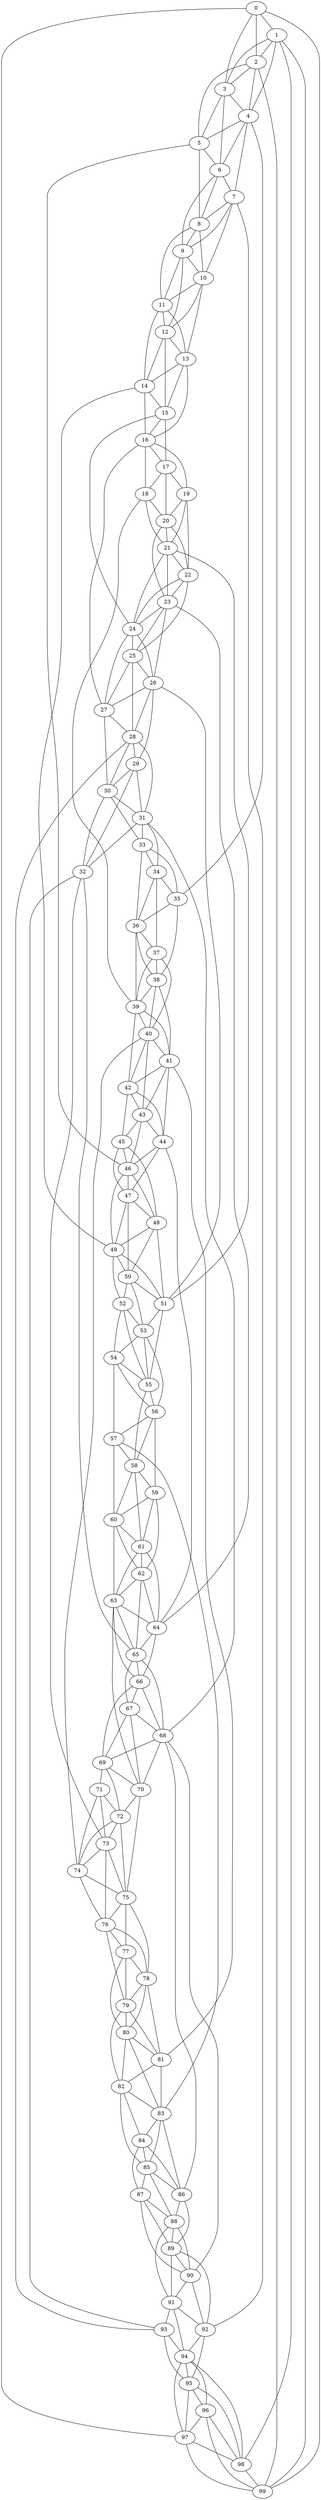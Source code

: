 strict graph "watts_strogatz_graph(100,6,0.1)" {
0;
1;
2;
3;
4;
5;
6;
7;
8;
9;
10;
11;
12;
13;
14;
15;
16;
17;
18;
19;
20;
21;
22;
23;
24;
25;
26;
27;
28;
29;
30;
31;
32;
33;
34;
35;
36;
37;
38;
39;
40;
41;
42;
43;
44;
45;
46;
47;
48;
49;
50;
51;
52;
53;
54;
55;
56;
57;
58;
59;
60;
61;
62;
63;
64;
65;
66;
67;
68;
69;
70;
71;
72;
73;
74;
75;
76;
77;
78;
79;
80;
81;
82;
83;
84;
85;
86;
87;
88;
89;
90;
91;
92;
93;
94;
95;
96;
97;
98;
99;
0 -- 1  [is_available=True, prob="1.0"];
0 -- 2  [is_available=True, prob="0.729649277186"];
0 -- 3  [is_available=True, prob="0.0893434564502"];
0 -- 97  [is_available=True, prob="0.487830721638"];
0 -- 99  [is_available=True, prob="0.152150472562"];
1 -- 2  [is_available=True, prob="0.532089158745"];
1 -- 99  [is_available=True, prob="0.256786447752"];
1 -- 4  [is_available=True, prob="0.376295467251"];
1 -- 98  [is_available=True, prob="0.943707578266"];
1 -- 3  [is_available=True, prob="1.0"];
2 -- 3  [is_available=True, prob="0.147151911474"];
2 -- 4  [is_available=True, prob="1.0"];
2 -- 5  [is_available=True, prob="0.624202322952"];
2 -- 99  [is_available=True, prob="1.0"];
3 -- 4  [is_available=True, prob="0.902813365891"];
3 -- 5  [is_available=True, prob="0.902502142648"];
3 -- 6  [is_available=True, prob="0.658277464476"];
4 -- 5  [is_available=True, prob="0.961570457038"];
4 -- 6  [is_available=True, prob="0.202169443395"];
4 -- 7  [is_available=True, prob="1.0"];
4 -- 35  [is_available=True, prob="0.844697738046"];
5 -- 6  [is_available=True, prob="0.41739634333"];
5 -- 8  [is_available=True, prob="0.933306250705"];
5 -- 46  [is_available=True, prob="1.0"];
6 -- 7  [is_available=True, prob="0.809132562273"];
6 -- 8  [is_available=True, prob="0.737634487745"];
6 -- 9  [is_available=True, prob="0.153193938773"];
7 -- 8  [is_available=True, prob="0.993253989543"];
7 -- 9  [is_available=True, prob="0.616604799164"];
7 -- 10  [is_available=True, prob="0.29783868836"];
7 -- 92  [is_available=True, prob="1.0"];
8 -- 9  [is_available=True, prob="0.843790367856"];
8 -- 10  [is_available=True, prob="0.33170992325"];
8 -- 11  [is_available=True, prob="1.0"];
9 -- 10  [is_available=True, prob="1.0"];
9 -- 11  [is_available=True, prob="0.489190310766"];
9 -- 12  [is_available=True, prob="0.238762677382"];
10 -- 11  [is_available=True, prob="0.165854330161"];
10 -- 12  [is_available=True, prob="1.0"];
10 -- 13  [is_available=True, prob="0.65156509246"];
11 -- 12  [is_available=True, prob="0.531340573471"];
11 -- 13  [is_available=True, prob="1.0"];
11 -- 14  [is_available=True, prob="0.474217540592"];
12 -- 13  [is_available=True, prob="0.0143440460844"];
12 -- 14  [is_available=True, prob="0.649912580937"];
12 -- 15  [is_available=True, prob="0.250502087404"];
13 -- 14  [is_available=True, prob="0.272576628819"];
13 -- 15  [is_available=True, prob="0.450057216445"];
13 -- 16  [is_available=True, prob="0.433118263437"];
14 -- 15  [is_available=True, prob="0.160762606743"];
14 -- 16  [is_available=True, prob="1.0"];
14 -- 49  [is_available=True, prob="0.796933236779"];
15 -- 16  [is_available=True, prob="0.893490619049"];
15 -- 17  [is_available=True, prob="1.0"];
15 -- 24  [is_available=True, prob="1.0"];
16 -- 17  [is_available=True, prob="0.37986255482"];
16 -- 18  [is_available=True, prob="0.448075992929"];
16 -- 19  [is_available=True, prob="0.00648851570475"];
16 -- 27  [is_available=True, prob="1.0"];
17 -- 18  [is_available=True, prob="0.212925866309"];
17 -- 19  [is_available=True, prob="0.952785798203"];
17 -- 20  [is_available=True, prob="0.309696495234"];
18 -- 39  [is_available=True, prob="0.216585115923"];
18 -- 20  [is_available=True, prob="1.0"];
18 -- 21  [is_available=True, prob="0.472968973844"];
19 -- 20  [is_available=True, prob="0.470154429849"];
19 -- 21  [is_available=True, prob="0.161352314218"];
19 -- 22  [is_available=True, prob="0.675084814217"];
20 -- 21  [is_available=True, prob="0.0549141390963"];
20 -- 22  [is_available=True, prob="0.638304094628"];
20 -- 23  [is_available=True, prob="1.0"];
21 -- 51  [is_available=True, prob="0.192070874829"];
21 -- 22  [is_available=True, prob="0.3573127662"];
21 -- 23  [is_available=True, prob="0.391241066904"];
21 -- 24  [is_available=True, prob="0.604709858071"];
22 -- 23  [is_available=True, prob="0.0212865746983"];
22 -- 24  [is_available=True, prob="0.563978206196"];
22 -- 25  [is_available=True, prob="0.0387679485521"];
23 -- 64  [is_available=True, prob="0.111778822017"];
23 -- 24  [is_available=True, prob="0.523645642841"];
23 -- 25  [is_available=True, prob="1.0"];
23 -- 26  [is_available=True, prob="1.0"];
24 -- 25  [is_available=True, prob="0.000101767756407"];
24 -- 26  [is_available=True, prob="0.853193520528"];
24 -- 27  [is_available=True, prob="0.871723747368"];
25 -- 26  [is_available=True, prob="0.709853866919"];
25 -- 27  [is_available=True, prob="0.570730921561"];
25 -- 28  [is_available=True, prob="0.998349778069"];
26 -- 51  [is_available=True, prob="0.925019463091"];
26 -- 27  [is_available=True, prob="0.230037172023"];
26 -- 28  [is_available=True, prob="0.669634341796"];
26 -- 29  [is_available=True, prob="0.329023143736"];
27 -- 28  [is_available=True, prob="0.398670696884"];
27 -- 30  [is_available=True, prob="0.671040447682"];
28 -- 93  [is_available=True, prob="0.405083866981"];
28 -- 29  [is_available=True, prob="0.430887498618"];
28 -- 30  [is_available=True, prob="1.0"];
28 -- 31  [is_available=True, prob="0.839814633946"];
29 -- 32  [is_available=True, prob="0.96345640183"];
29 -- 30  [is_available=True, prob="0.817310242562"];
29 -- 31  [is_available=True, prob="0.389584551269"];
30 -- 32  [is_available=True, prob="0.356197937021"];
30 -- 33  [is_available=True, prob="0.815411686345"];
30 -- 31  [is_available=True, prob="0.52856164076"];
31 -- 32  [is_available=True, prob="0.336441564191"];
31 -- 33  [is_available=True, prob="1.0"];
31 -- 34  [is_available=True, prob="1.0"];
31 -- 68  [is_available=True, prob="0.150867871495"];
32 -- 65  [is_available=True, prob="0.615124553412"];
32 -- 73  [is_available=True, prob="0.0892439466236"];
32 -- 93  [is_available=True, prob="1.0"];
33 -- 34  [is_available=True, prob="1.0"];
33 -- 35  [is_available=True, prob="0.625630420536"];
33 -- 36  [is_available=True, prob="0.982291824454"];
34 -- 35  [is_available=True, prob="1.0"];
34 -- 36  [is_available=True, prob="0.875906151757"];
34 -- 37  [is_available=True, prob="0.295346356737"];
35 -- 36  [is_available=True, prob="1.0"];
35 -- 38  [is_available=True, prob="0.21057255106"];
36 -- 37  [is_available=True, prob="0.158732948144"];
36 -- 38  [is_available=True, prob="0.996162442992"];
36 -- 39  [is_available=True, prob="0.744581871253"];
37 -- 38  [is_available=True, prob="1.0"];
37 -- 39  [is_available=True, prob="1.0"];
37 -- 40  [is_available=True, prob="0.461807383718"];
38 -- 39  [is_available=True, prob="0.791631352761"];
38 -- 40  [is_available=True, prob="1.0"];
38 -- 41  [is_available=True, prob="0.308289951307"];
39 -- 40  [is_available=True, prob="1.0"];
39 -- 41  [is_available=True, prob="1.0"];
39 -- 42  [is_available=True, prob="1.0"];
40 -- 41  [is_available=True, prob="0.242594582476"];
40 -- 42  [is_available=True, prob="0.521881573551"];
40 -- 43  [is_available=True, prob="1.0"];
40 -- 74  [is_available=True, prob="0.938480713956"];
41 -- 42  [is_available=True, prob="0.21064606677"];
41 -- 43  [is_available=True, prob="0.00613593587347"];
41 -- 44  [is_available=True, prob="0.348894977088"];
41 -- 81  [is_available=True, prob="0.681764493659"];
42 -- 43  [is_available=True, prob="0.390715427217"];
42 -- 44  [is_available=True, prob="0.404020831243"];
42 -- 45  [is_available=True, prob="0.0924630187034"];
43 -- 44  [is_available=True, prob="0.521372102362"];
43 -- 45  [is_available=True, prob="0.641589669791"];
43 -- 46  [is_available=True, prob="0.682336088067"];
44 -- 64  [is_available=True, prob="0.623960560566"];
44 -- 46  [is_available=True, prob="0.830026524608"];
44 -- 47  [is_available=True, prob="1.0"];
45 -- 46  [is_available=True, prob="0.726339147113"];
45 -- 47  [is_available=True, prob="0.0413647332061"];
45 -- 48  [is_available=True, prob="0.40286585812"];
46 -- 47  [is_available=True, prob="0.985594166596"];
46 -- 48  [is_available=True, prob="1.0"];
46 -- 49  [is_available=True, prob="0.724792970341"];
47 -- 48  [is_available=True, prob="1.0"];
47 -- 49  [is_available=True, prob="0.737165837156"];
47 -- 50  [is_available=True, prob="0.0195733403092"];
48 -- 49  [is_available=True, prob="0.657217208922"];
48 -- 50  [is_available=True, prob="0.295904282753"];
48 -- 51  [is_available=True, prob="0.209612792967"];
49 -- 50  [is_available=True, prob="0.0229951167018"];
49 -- 51  [is_available=True, prob="0.859127143773"];
49 -- 52  [is_available=True, prob="1.0"];
50 -- 51  [is_available=True, prob="1.0"];
50 -- 52  [is_available=True, prob="1.0"];
50 -- 53  [is_available=True, prob="0.23056435205"];
51 -- 53  [is_available=True, prob="0.614780080326"];
51 -- 55  [is_available=True, prob="0.393977659739"];
52 -- 53  [is_available=True, prob="0.167330129696"];
52 -- 54  [is_available=True, prob="1.0"];
52 -- 55  [is_available=True, prob="0.339043103587"];
53 -- 54  [is_available=True, prob="0.219215291708"];
53 -- 55  [is_available=True, prob="0.498451181884"];
53 -- 56  [is_available=True, prob="0.62812512892"];
54 -- 55  [is_available=True, prob="0.410232958094"];
54 -- 56  [is_available=True, prob="0.0698150905823"];
54 -- 57  [is_available=True, prob="0.270994730028"];
55 -- 56  [is_available=True, prob="1.0"];
55 -- 58  [is_available=True, prob="1.0"];
56 -- 57  [is_available=True, prob="0.767819654972"];
56 -- 58  [is_available=True, prob="0.31345868525"];
56 -- 59  [is_available=True, prob="1.0"];
57 -- 83  [is_available=True, prob="0.236545695943"];
57 -- 58  [is_available=True, prob="0.0712985481131"];
57 -- 60  [is_available=True, prob="0.219630774728"];
58 -- 59  [is_available=True, prob="0.863642286269"];
58 -- 60  [is_available=True, prob="1.0"];
58 -- 61  [is_available=True, prob="1.0"];
59 -- 60  [is_available=True, prob="0.377111553727"];
59 -- 61  [is_available=True, prob="0.86100120944"];
59 -- 62  [is_available=True, prob="0.64537794542"];
60 -- 61  [is_available=True, prob="0.223683996855"];
60 -- 62  [is_available=True, prob="0.647282363532"];
60 -- 63  [is_available=True, prob="0.584235947817"];
61 -- 64  [is_available=True, prob="0.067931629663"];
61 -- 62  [is_available=True, prob="0.902184264738"];
61 -- 63  [is_available=True, prob="0.9982920449"];
62 -- 64  [is_available=True, prob="0.544078702667"];
62 -- 65  [is_available=True, prob="0.070136464701"];
62 -- 63  [is_available=True, prob="1.0"];
63 -- 64  [is_available=True, prob="0.285437417413"];
63 -- 65  [is_available=True, prob="1.0"];
63 -- 66  [is_available=True, prob="0.789543796798"];
63 -- 70  [is_available=True, prob="0.853112765908"];
64 -- 65  [is_available=True, prob="0.681766747053"];
64 -- 66  [is_available=True, prob="0.163735413832"];
65 -- 66  [is_available=True, prob="0.895099283529"];
65 -- 67  [is_available=True, prob="0.187340669221"];
65 -- 68  [is_available=True, prob="0.314600799168"];
66 -- 67  [is_available=True, prob="0.137845168556"];
66 -- 68  [is_available=True, prob="0.978322730324"];
66 -- 69  [is_available=True, prob="0.0666651846445"];
67 -- 68  [is_available=True, prob="0.694152967736"];
67 -- 69  [is_available=True, prob="0.106543986768"];
67 -- 70  [is_available=True, prob="0.372079373906"];
68 -- 69  [is_available=True, prob="0.920426515225"];
68 -- 70  [is_available=True, prob="0.697665620154"];
68 -- 86  [is_available=True, prob="1.0"];
68 -- 90  [is_available=True, prob="1.0"];
69 -- 70  [is_available=True, prob="1.0"];
69 -- 71  [is_available=True, prob="0.805918675543"];
69 -- 72  [is_available=True, prob="0.00239547842137"];
70 -- 72  [is_available=True, prob="1.0"];
70 -- 75  [is_available=True, prob="1.0"];
71 -- 72  [is_available=True, prob="0.568885697851"];
71 -- 73  [is_available=True, prob="1.0"];
71 -- 74  [is_available=True, prob="0.246142787196"];
72 -- 73  [is_available=True, prob="0.79951476765"];
72 -- 74  [is_available=True, prob="0.479149187026"];
72 -- 75  [is_available=True, prob="1.0"];
73 -- 74  [is_available=True, prob="0.0660799929157"];
73 -- 75  [is_available=True, prob="0.840353192217"];
73 -- 76  [is_available=True, prob="0.273811574916"];
74 -- 75  [is_available=True, prob="0.0185874264277"];
74 -- 76  [is_available=True, prob="0.869915479158"];
75 -- 76  [is_available=True, prob="0.142438813503"];
75 -- 77  [is_available=True, prob="1.0"];
75 -- 78  [is_available=True, prob="0.050771199462"];
76 -- 77  [is_available=True, prob="1.0"];
76 -- 78  [is_available=True, prob="0.832680518633"];
76 -- 79  [is_available=True, prob="1.0"];
77 -- 78  [is_available=True, prob="0.296288831259"];
77 -- 79  [is_available=True, prob="1.0"];
77 -- 80  [is_available=True, prob="1.0"];
78 -- 79  [is_available=True, prob="1.0"];
78 -- 80  [is_available=True, prob="1.0"];
78 -- 81  [is_available=True, prob="1.0"];
79 -- 80  [is_available=True, prob="1.0"];
79 -- 81  [is_available=True, prob="0.482631266047"];
79 -- 82  [is_available=True, prob="1.0"];
80 -- 81  [is_available=True, prob="0.181898012548"];
80 -- 82  [is_available=True, prob="0.829688060762"];
80 -- 83  [is_available=True, prob="0.561299118173"];
81 -- 82  [is_available=True, prob="1.0"];
81 -- 83  [is_available=True, prob="0.303172783498"];
82 -- 83  [is_available=True, prob="0.110122033865"];
82 -- 84  [is_available=True, prob="0.816063205822"];
82 -- 85  [is_available=True, prob="1.0"];
83 -- 84  [is_available=True, prob="0.304153154333"];
83 -- 85  [is_available=True, prob="1.0"];
83 -- 86  [is_available=True, prob="0.953815910756"];
84 -- 85  [is_available=True, prob="0.382346989624"];
84 -- 86  [is_available=True, prob="1.0"];
84 -- 87  [is_available=True, prob="0.92600853041"];
85 -- 86  [is_available=True, prob="0.300523839919"];
85 -- 87  [is_available=True, prob="0.390755054774"];
85 -- 88  [is_available=True, prob="0.676832745567"];
86 -- 88  [is_available=True, prob="0.25501326629"];
86 -- 89  [is_available=True, prob="0.440188018926"];
87 -- 88  [is_available=True, prob="1.0"];
87 -- 89  [is_available=True, prob="0.280889513533"];
87 -- 90  [is_available=True, prob="0.776112006593"];
88 -- 89  [is_available=True, prob="0.733216431978"];
88 -- 90  [is_available=True, prob="0.72694740388"];
88 -- 91  [is_available=True, prob="1.0"];
89 -- 90  [is_available=True, prob="0.456874732098"];
89 -- 91  [is_available=True, prob="1.0"];
89 -- 92  [is_available=True, prob="0.052502110499"];
90 -- 91  [is_available=True, prob="0.0462826797884"];
90 -- 92  [is_available=True, prob="1.0"];
91 -- 92  [is_available=True, prob="1.0"];
91 -- 93  [is_available=True, prob="0.605159204532"];
91 -- 94  [is_available=True, prob="0.683938807464"];
92 -- 94  [is_available=True, prob="0.0455431569757"];
92 -- 95  [is_available=True, prob="0.927823070531"];
93 -- 94  [is_available=True, prob="0.816363455925"];
93 -- 95  [is_available=True, prob="0.499439096571"];
94 -- 96  [is_available=True, prob="0.319838840601"];
94 -- 97  [is_available=True, prob="0.172926936664"];
94 -- 98  [is_available=True, prob="0.481984800693"];
94 -- 95  [is_available=True, prob="0.122866523499"];
95 -- 96  [is_available=True, prob="0.150806915335"];
95 -- 97  [is_available=True, prob="1.0"];
95 -- 98  [is_available=True, prob="0.229879897781"];
96 -- 97  [is_available=True, prob="1.0"];
96 -- 98  [is_available=True, prob="0.183090860461"];
96 -- 99  [is_available=True, prob="0.45326849429"];
97 -- 98  [is_available=True, prob="0.609161273434"];
97 -- 99  [is_available=True, prob="0.80254002105"];
98 -- 99  [is_available=True, prob="0.59782422243"];
}
